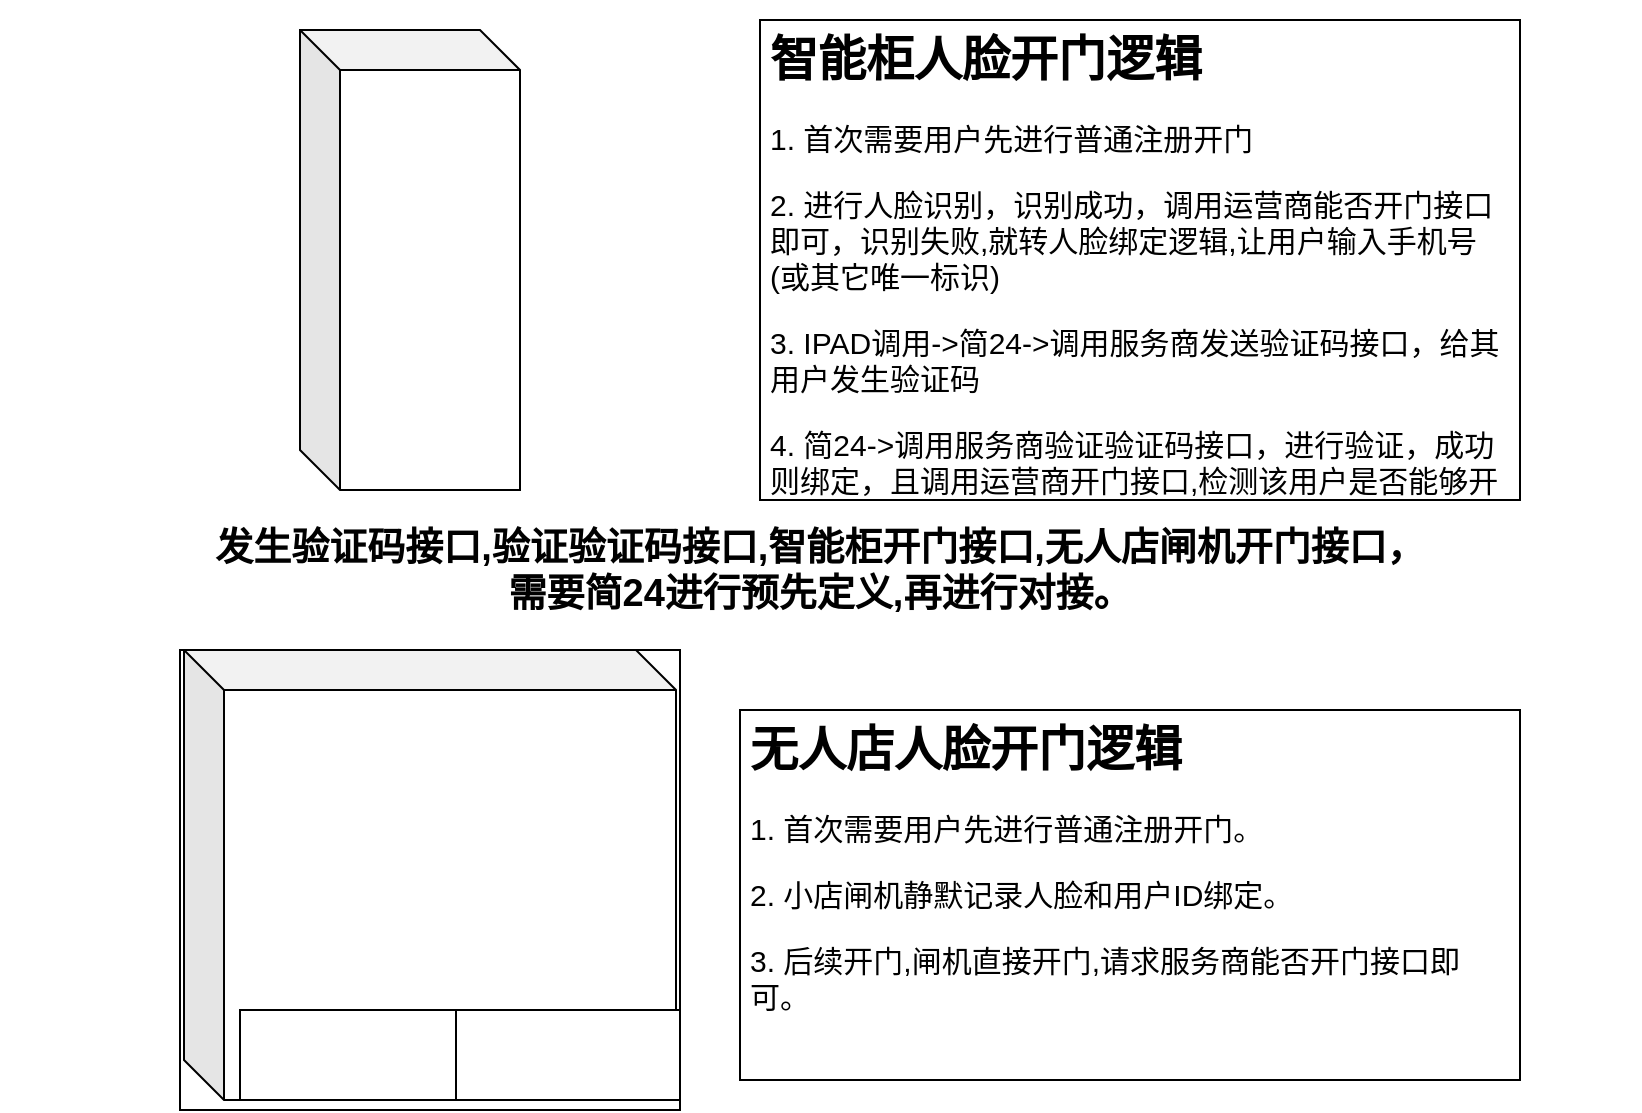 <mxfile version="13.0.9" type="github"><diagram id="e0hC8sA4pr1QNA7HuJoT" name="Page-1"><mxGraphModel dx="2249" dy="713" grid="1" gridSize="10" guides="1" tooltips="1" connect="1" arrows="1" fold="1" page="1" pageScale="1" pageWidth="827" pageHeight="1169" math="0" shadow="0"><root><mxCell id="0"/><mxCell id="1" parent="0"/><mxCell id="uT3ZBcVH6a8gdqYWdzaS-2" value="" style="shape=cube;whiteSpace=wrap;html=1;boundedLbl=1;backgroundOutline=1;darkOpacity=0.05;darkOpacity2=0.1;" vertex="1" parent="1"><mxGeometry x="140" y="270" width="110" height="230" as="geometry"/></mxCell><mxCell id="uT3ZBcVH6a8gdqYWdzaS-3" value="" style="shape=image;html=1;verticalAlign=top;verticalLabelPosition=bottom;labelBackgroundColor=#ffffff;imageAspect=0;aspect=fixed;image=https://cdn3.iconfinder.com/data/icons/strokeline/128/17_icons-128.png" vertex="1" parent="1"><mxGeometry x="162" y="310" width="88" height="88" as="geometry"/></mxCell><mxCell id="uT3ZBcVH6a8gdqYWdzaS-4" value="&lt;h1&gt;智能柜人脸开门逻辑&lt;/h1&gt;&lt;p style=&quot;font-size: 15px&quot;&gt;&lt;font style=&quot;font-size: 15px&quot;&gt;1. 首次需要用户先进行普通注册开门&lt;/font&gt;&lt;/p&gt;&lt;p style=&quot;font-size: 15px&quot;&gt;&lt;font style=&quot;font-size: 15px&quot;&gt;2. 进行人脸识别，识别成功，调用运营商能否开门接口即可，识别失败,就转人脸绑定逻辑,让用户输入手机号(或其它唯一标识)&lt;/font&gt;&lt;/p&gt;&lt;p style=&quot;font-size: 15px&quot;&gt;&lt;font style=&quot;font-size: 15px&quot;&gt;3. IPAD调用-&amp;gt;简24-&amp;gt;调用服务商发送验证码接口，给其用户发生验证码&lt;/font&gt;&lt;/p&gt;&lt;p style=&quot;font-size: 15px&quot;&gt;&lt;font style=&quot;font-size: 15px&quot;&gt;4. 简24-&amp;gt;调用服务商验证验证码接口，进行验证，成功则绑定，且调用运营商开门接口,检测该用户是否能够开门。&lt;/font&gt;&lt;/p&gt;" style="text;html=1;strokeColor=#000000;fillColor=none;spacing=5;spacingTop=-20;whiteSpace=wrap;overflow=hidden;rounded=0;" vertex="1" parent="1"><mxGeometry x="370" y="265" width="380" height="240" as="geometry"/></mxCell><mxCell id="uT3ZBcVH6a8gdqYWdzaS-6" value="" style="shape=image;html=1;verticalAlign=top;verticalLabelPosition=bottom;labelBackgroundColor=#ffffff;imageAspect=0;aspect=fixed;image=https://cdn2.iconfinder.com/data/icons/analytic-investment-and-balanced-scorecard/512/642_finger_fingerprint_recognition_scan_scanning-128.png;strokeColor=#000000;" vertex="1" parent="1"><mxGeometry x="176" y="320" width="48" height="48" as="geometry"/></mxCell><mxCell id="uT3ZBcVH6a8gdqYWdzaS-7" value="&lt;h1&gt;无人店人脸开门逻辑&lt;/h1&gt;&lt;p style=&quot;font-size: 15px&quot;&gt;&lt;font style=&quot;font-size: 15px&quot;&gt;1. 首次需要用户先进行普通注册开门。&lt;/font&gt;&lt;/p&gt;&lt;p style=&quot;font-size: 15px&quot;&gt;&lt;font style=&quot;font-size: 15px&quot;&gt;2. 小店闸机静默记录人脸和用户ID绑定。&lt;/font&gt;&lt;/p&gt;&lt;p style=&quot;font-size: 15px&quot;&gt;&lt;font style=&quot;font-size: 15px&quot;&gt;3. 后续开门,闸机直接开门,请求服务商能否开门接口即可。&lt;/font&gt;&lt;/p&gt;" style="text;html=1;strokeColor=#000000;fillColor=none;spacing=5;spacingTop=-20;whiteSpace=wrap;overflow=hidden;rounded=0;" vertex="1" parent="1"><mxGeometry x="360" y="610" width="390" height="185" as="geometry"/></mxCell><mxCell id="uT3ZBcVH6a8gdqYWdzaS-9" value="" style="rounded=0;whiteSpace=wrap;html=1;strokeColor=#000000;" vertex="1" parent="1"><mxGeometry x="80" y="580" width="250" height="230" as="geometry"/></mxCell><mxCell id="uT3ZBcVH6a8gdqYWdzaS-10" value="" style="shape=cube;whiteSpace=wrap;html=1;boundedLbl=1;backgroundOutline=1;darkOpacity=0.05;darkOpacity2=0.1;strokeColor=#000000;" vertex="1" parent="1"><mxGeometry x="82" y="580" width="246" height="225" as="geometry"/></mxCell><mxCell id="uT3ZBcVH6a8gdqYWdzaS-12" value="" style="rounded=0;whiteSpace=wrap;html=1;strokeColor=#000000;" vertex="1" parent="1"><mxGeometry x="110" y="760" width="110" height="45" as="geometry"/></mxCell><mxCell id="uT3ZBcVH6a8gdqYWdzaS-13" value="" style="rounded=0;whiteSpace=wrap;html=1;strokeColor=#000000;" vertex="1" parent="1"><mxGeometry x="218" y="760" width="112" height="45" as="geometry"/></mxCell><mxCell id="uT3ZBcVH6a8gdqYWdzaS-16" value="" style="shape=image;html=1;verticalAlign=top;verticalLabelPosition=bottom;labelBackgroundColor=#ffffff;imageAspect=0;aspect=fixed;image=https://cdn3.iconfinder.com/data/icons/strokeline/128/17_icons-128.png" vertex="1" parent="1"><mxGeometry x="100" y="717" width="88" height="88" as="geometry"/></mxCell><mxCell id="uT3ZBcVH6a8gdqYWdzaS-17" value="" style="shape=image;html=1;verticalAlign=top;verticalLabelPosition=bottom;labelBackgroundColor=#ffffff;imageAspect=0;aspect=fixed;image=https://cdn2.iconfinder.com/data/icons/analytic-investment-and-balanced-scorecard/512/642_finger_fingerprint_recognition_scan_scanning-128.png;strokeColor=#000000;" vertex="1" parent="1"><mxGeometry x="114" y="727" width="48" height="48" as="geometry"/></mxCell><mxCell id="uT3ZBcVH6a8gdqYWdzaS-19" value="" style="shape=image;html=1;verticalAlign=top;verticalLabelPosition=bottom;labelBackgroundColor=#ffffff;imageAspect=0;aspect=fixed;image=https://cdn3.iconfinder.com/data/icons/strokeline/128/17_icons-128.png" vertex="1" parent="1"><mxGeometry x="250" y="717" width="88" height="88" as="geometry"/></mxCell><mxCell id="uT3ZBcVH6a8gdqYWdzaS-20" value="" style="shape=image;html=1;verticalAlign=top;verticalLabelPosition=bottom;labelBackgroundColor=#ffffff;imageAspect=0;aspect=fixed;image=https://cdn2.iconfinder.com/data/icons/analytic-investment-and-balanced-scorecard/512/642_finger_fingerprint_recognition_scan_scanning-128.png;strokeColor=#000000;" vertex="1" parent="1"><mxGeometry x="264" y="727" width="48" height="48" as="geometry"/></mxCell><mxCell id="uT3ZBcVH6a8gdqYWdzaS-21" value="&lt;font size=&quot;1&quot;&gt;&lt;b style=&quot;font-size: 19px&quot;&gt;发生验证码接口,验证验证码接口,智能柜开门接口,无人店闸机开门接口，&lt;br&gt;需要简24进行预先定义,再进行对接。&lt;/b&gt;&lt;/font&gt;" style="text;html=1;strokeColor=none;fillColor=none;align=center;verticalAlign=middle;whiteSpace=wrap;rounded=0;" vertex="1" parent="1"><mxGeometry x="-10" y="510" width="820" height="60" as="geometry"/></mxCell></root></mxGraphModel></diagram></mxfile>